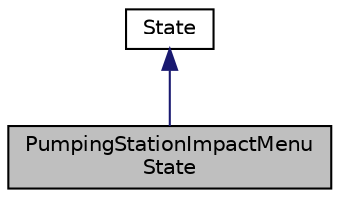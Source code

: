 digraph "PumpingStationImpactMenuState"
{
 // LATEX_PDF_SIZE
  edge [fontname="Helvetica",fontsize="10",labelfontname="Helvetica",labelfontsize="10"];
  node [fontname="Helvetica",fontsize="10",shape=record];
  Node1 [label="PumpingStationImpactMenu\lState",height=0.2,width=0.4,color="black", fillcolor="grey75", style="filled", fontcolor="black",tooltip="Class representing the Pumping Station Impact Menu state of the water supply analysis system."];
  Node2 -> Node1 [dir="back",color="midnightblue",fontsize="10",style="solid",fontname="Helvetica"];
  Node2 [label="State",height=0.2,width=0.4,color="black", fillcolor="white", style="filled",URL="$class_state.html",tooltip="Abstract base class representing an app state within the water supply analysis system."];
}
